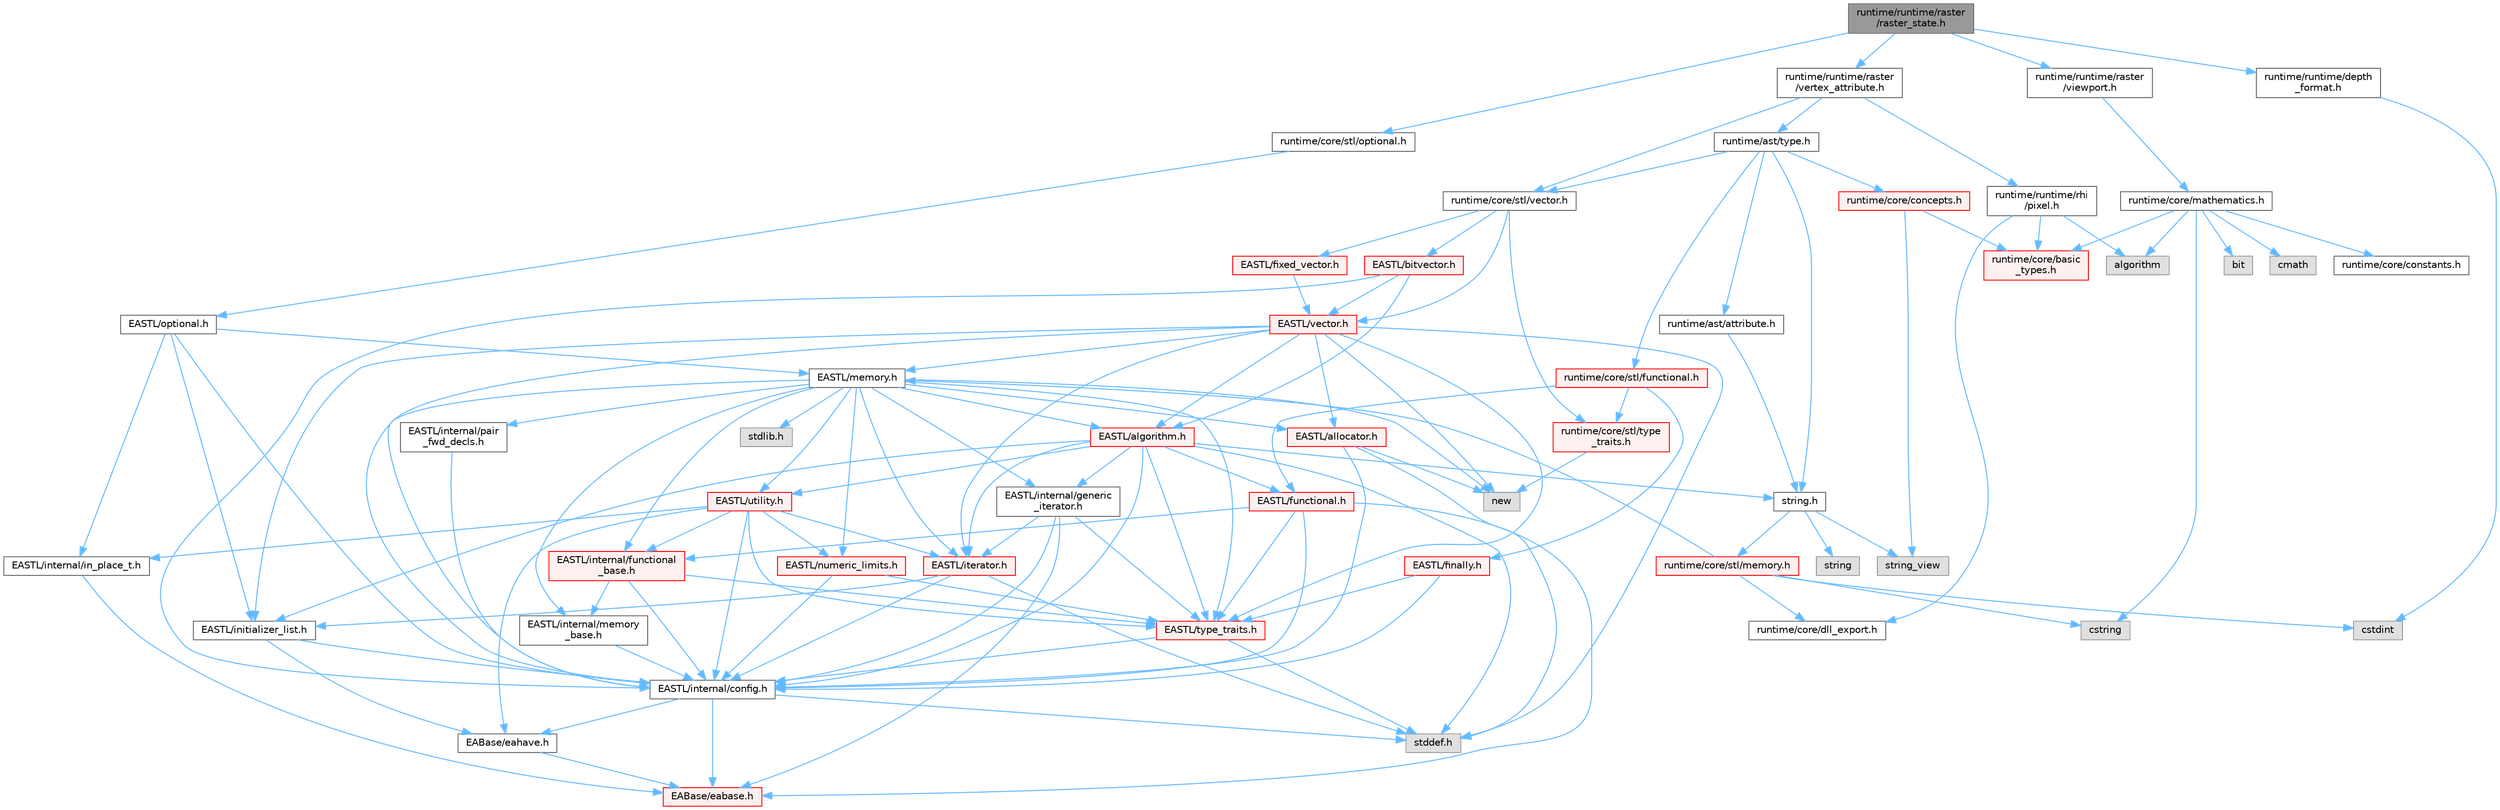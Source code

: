 digraph "runtime/runtime/raster/raster_state.h"
{
 // LATEX_PDF_SIZE
  bgcolor="transparent";
  edge [fontname=Helvetica,fontsize=10,labelfontname=Helvetica,labelfontsize=10];
  node [fontname=Helvetica,fontsize=10,shape=box,height=0.2,width=0.4];
  Node1 [id="Node000001",label="runtime/runtime/raster\l/raster_state.h",height=0.2,width=0.4,color="gray40", fillcolor="grey60", style="filled", fontcolor="black",tooltip=" "];
  Node1 -> Node2 [id="edge1_Node000001_Node000002",color="steelblue1",style="solid",tooltip=" "];
  Node2 [id="Node000002",label="runtime/core/stl/optional.h",height=0.2,width=0.4,color="grey40", fillcolor="white", style="filled",URL="$core_2stl_2optional_8h.html",tooltip=" "];
  Node2 -> Node3 [id="edge2_Node000002_Node000003",color="steelblue1",style="solid",tooltip=" "];
  Node3 [id="Node000003",label="EASTL/optional.h",height=0.2,width=0.4,color="grey40", fillcolor="white", style="filled",URL="$_e_a_s_t_l_2include_2_e_a_s_t_l_2optional_8h.html",tooltip=" "];
  Node3 -> Node4 [id="edge3_Node000003_Node000004",color="steelblue1",style="solid",tooltip=" "];
  Node4 [id="Node000004",label="EASTL/internal/config.h",height=0.2,width=0.4,color="grey40", fillcolor="white", style="filled",URL="$config_8h.html",tooltip=" "];
  Node4 -> Node5 [id="edge4_Node000004_Node000005",color="steelblue1",style="solid",tooltip=" "];
  Node5 [id="Node000005",label="EABase/eabase.h",height=0.2,width=0.4,color="red", fillcolor="#FFF0F0", style="filled",URL="$eabase_8h.html",tooltip=" "];
  Node4 -> Node11 [id="edge5_Node000004_Node000011",color="steelblue1",style="solid",tooltip=" "];
  Node11 [id="Node000011",label="EABase/eahave.h",height=0.2,width=0.4,color="grey40", fillcolor="white", style="filled",URL="$eahave_8h.html",tooltip=" "];
  Node11 -> Node5 [id="edge6_Node000011_Node000005",color="steelblue1",style="solid",tooltip=" "];
  Node4 -> Node12 [id="edge7_Node000004_Node000012",color="steelblue1",style="solid",tooltip=" "];
  Node12 [id="Node000012",label="stddef.h",height=0.2,width=0.4,color="grey60", fillcolor="#E0E0E0", style="filled",tooltip=" "];
  Node3 -> Node13 [id="edge8_Node000003_Node000013",color="steelblue1",style="solid",tooltip=" "];
  Node13 [id="Node000013",label="EASTL/initializer_list.h",height=0.2,width=0.4,color="grey40", fillcolor="white", style="filled",URL="$initializer__list_8h.html",tooltip=" "];
  Node13 -> Node4 [id="edge9_Node000013_Node000004",color="steelblue1",style="solid",tooltip=" "];
  Node13 -> Node11 [id="edge10_Node000013_Node000011",color="steelblue1",style="solid",tooltip=" "];
  Node3 -> Node14 [id="edge11_Node000003_Node000014",color="steelblue1",style="solid",tooltip=" "];
  Node14 [id="Node000014",label="EASTL/memory.h",height=0.2,width=0.4,color="grey40", fillcolor="white", style="filled",URL="$_e_a_s_t_l_2include_2_e_a_s_t_l_2memory_8h.html",tooltip=" "];
  Node14 -> Node4 [id="edge12_Node000014_Node000004",color="steelblue1",style="solid",tooltip=" "];
  Node14 -> Node15 [id="edge13_Node000014_Node000015",color="steelblue1",style="solid",tooltip=" "];
  Node15 [id="Node000015",label="EASTL/internal/memory\l_base.h",height=0.2,width=0.4,color="grey40", fillcolor="white", style="filled",URL="$memory__base_8h.html",tooltip=" "];
  Node15 -> Node4 [id="edge14_Node000015_Node000004",color="steelblue1",style="solid",tooltip=" "];
  Node14 -> Node16 [id="edge15_Node000014_Node000016",color="steelblue1",style="solid",tooltip=" "];
  Node16 [id="Node000016",label="EASTL/internal/generic\l_iterator.h",height=0.2,width=0.4,color="grey40", fillcolor="white", style="filled",URL="$generic__iterator_8h.html",tooltip=" "];
  Node16 -> Node5 [id="edge16_Node000016_Node000005",color="steelblue1",style="solid",tooltip=" "];
  Node16 -> Node4 [id="edge17_Node000016_Node000004",color="steelblue1",style="solid",tooltip=" "];
  Node16 -> Node17 [id="edge18_Node000016_Node000017",color="steelblue1",style="solid",tooltip=" "];
  Node17 [id="Node000017",label="EASTL/iterator.h",height=0.2,width=0.4,color="red", fillcolor="#FFF0F0", style="filled",URL="$_e_a_s_t_l_2include_2_e_a_s_t_l_2iterator_8h.html",tooltip=" "];
  Node17 -> Node4 [id="edge19_Node000017_Node000004",color="steelblue1",style="solid",tooltip=" "];
  Node17 -> Node13 [id="edge20_Node000017_Node000013",color="steelblue1",style="solid",tooltip=" "];
  Node17 -> Node12 [id="edge21_Node000017_Node000012",color="steelblue1",style="solid",tooltip=" "];
  Node16 -> Node19 [id="edge22_Node000016_Node000019",color="steelblue1",style="solid",tooltip=" "];
  Node19 [id="Node000019",label="EASTL/type_traits.h",height=0.2,width=0.4,color="red", fillcolor="#FFF0F0", style="filled",URL="$_e_a_s_t_l_2include_2_e_a_s_t_l_2type__traits_8h.html",tooltip=" "];
  Node19 -> Node4 [id="edge23_Node000019_Node000004",color="steelblue1",style="solid",tooltip=" "];
  Node19 -> Node12 [id="edge24_Node000019_Node000012",color="steelblue1",style="solid",tooltip=" "];
  Node14 -> Node29 [id="edge25_Node000014_Node000029",color="steelblue1",style="solid",tooltip=" "];
  Node29 [id="Node000029",label="EASTL/internal/pair\l_fwd_decls.h",height=0.2,width=0.4,color="grey40", fillcolor="white", style="filled",URL="$pair__fwd__decls_8h.html",tooltip=" "];
  Node29 -> Node4 [id="edge26_Node000029_Node000004",color="steelblue1",style="solid",tooltip=" "];
  Node14 -> Node30 [id="edge27_Node000014_Node000030",color="steelblue1",style="solid",tooltip=" "];
  Node30 [id="Node000030",label="EASTL/internal/functional\l_base.h",height=0.2,width=0.4,color="red", fillcolor="#FFF0F0", style="filled",URL="$functional__base_8h.html",tooltip=" "];
  Node30 -> Node4 [id="edge28_Node000030_Node000004",color="steelblue1",style="solid",tooltip=" "];
  Node30 -> Node15 [id="edge29_Node000030_Node000015",color="steelblue1",style="solid",tooltip=" "];
  Node30 -> Node19 [id="edge30_Node000030_Node000019",color="steelblue1",style="solid",tooltip=" "];
  Node14 -> Node31 [id="edge31_Node000014_Node000031",color="steelblue1",style="solid",tooltip=" "];
  Node31 [id="Node000031",label="EASTL/algorithm.h",height=0.2,width=0.4,color="red", fillcolor="#FFF0F0", style="filled",URL="$_e_a_s_t_l_2include_2_e_a_s_t_l_2algorithm_8h.html",tooltip=" "];
  Node31 -> Node4 [id="edge32_Node000031_Node000004",color="steelblue1",style="solid",tooltip=" "];
  Node31 -> Node19 [id="edge33_Node000031_Node000019",color="steelblue1",style="solid",tooltip=" "];
  Node31 -> Node13 [id="edge34_Node000031_Node000013",color="steelblue1",style="solid",tooltip=" "];
  Node31 -> Node17 [id="edge35_Node000031_Node000017",color="steelblue1",style="solid",tooltip=" "];
  Node31 -> Node50 [id="edge36_Node000031_Node000050",color="steelblue1",style="solid",tooltip=" "];
  Node50 [id="Node000050",label="EASTL/functional.h",height=0.2,width=0.4,color="red", fillcolor="#FFF0F0", style="filled",URL="$_e_a_s_t_l_2include_2_e_a_s_t_l_2functional_8h.html",tooltip=" "];
  Node50 -> Node5 [id="edge37_Node000050_Node000005",color="steelblue1",style="solid",tooltip=" "];
  Node50 -> Node4 [id="edge38_Node000050_Node000004",color="steelblue1",style="solid",tooltip=" "];
  Node50 -> Node19 [id="edge39_Node000050_Node000019",color="steelblue1",style="solid",tooltip=" "];
  Node50 -> Node30 [id="edge40_Node000050_Node000030",color="steelblue1",style="solid",tooltip=" "];
  Node31 -> Node56 [id="edge41_Node000031_Node000056",color="steelblue1",style="solid",tooltip=" "];
  Node56 [id="Node000056",label="EASTL/utility.h",height=0.2,width=0.4,color="red", fillcolor="#FFF0F0", style="filled",URL="$_e_a_s_t_l_2include_2_e_a_s_t_l_2utility_8h.html",tooltip=" "];
  Node56 -> Node4 [id="edge42_Node000056_Node000004",color="steelblue1",style="solid",tooltip=" "];
  Node56 -> Node19 [id="edge43_Node000056_Node000019",color="steelblue1",style="solid",tooltip=" "];
  Node56 -> Node17 [id="edge44_Node000056_Node000017",color="steelblue1",style="solid",tooltip=" "];
  Node56 -> Node57 [id="edge45_Node000056_Node000057",color="steelblue1",style="solid",tooltip=" "];
  Node57 [id="Node000057",label="EASTL/numeric_limits.h",height=0.2,width=0.4,color="red", fillcolor="#FFF0F0", style="filled",URL="$numeric__limits_8h.html",tooltip=" "];
  Node57 -> Node4 [id="edge46_Node000057_Node000004",color="steelblue1",style="solid",tooltip=" "];
  Node57 -> Node19 [id="edge47_Node000057_Node000019",color="steelblue1",style="solid",tooltip=" "];
  Node56 -> Node30 [id="edge48_Node000056_Node000030",color="steelblue1",style="solid",tooltip=" "];
  Node56 -> Node11 [id="edge49_Node000056_Node000011",color="steelblue1",style="solid",tooltip=" "];
  Node56 -> Node62 [id="edge50_Node000056_Node000062",color="steelblue1",style="solid",tooltip=" "];
  Node62 [id="Node000062",label="EASTL/internal/in_place_t.h",height=0.2,width=0.4,color="grey40", fillcolor="white", style="filled",URL="$in__place__t_8h.html",tooltip=" "];
  Node62 -> Node5 [id="edge51_Node000062_Node000005",color="steelblue1",style="solid",tooltip=" "];
  Node31 -> Node16 [id="edge52_Node000031_Node000016",color="steelblue1",style="solid",tooltip=" "];
  Node31 -> Node12 [id="edge53_Node000031_Node000012",color="steelblue1",style="solid",tooltip=" "];
  Node31 -> Node33 [id="edge54_Node000031_Node000033",color="steelblue1",style="solid",tooltip=" "];
  Node33 [id="Node000033",label="string.h",height=0.2,width=0.4,color="grey40", fillcolor="white", style="filled",URL="$string_8h.html",tooltip=" "];
  Node33 -> Node34 [id="edge55_Node000033_Node000034",color="steelblue1",style="solid",tooltip=" "];
  Node34 [id="Node000034",label="string",height=0.2,width=0.4,color="grey60", fillcolor="#E0E0E0", style="filled",tooltip=" "];
  Node33 -> Node35 [id="edge56_Node000033_Node000035",color="steelblue1",style="solid",tooltip=" "];
  Node35 [id="Node000035",label="string_view",height=0.2,width=0.4,color="grey60", fillcolor="#E0E0E0", style="filled",tooltip=" "];
  Node33 -> Node36 [id="edge57_Node000033_Node000036",color="steelblue1",style="solid",tooltip=" "];
  Node36 [id="Node000036",label="runtime/core/stl/memory.h",height=0.2,width=0.4,color="red", fillcolor="#FFF0F0", style="filled",URL="$core_2stl_2memory_8h.html",tooltip=" "];
  Node36 -> Node38 [id="edge58_Node000036_Node000038",color="steelblue1",style="solid",tooltip=" "];
  Node38 [id="Node000038",label="cstdint",height=0.2,width=0.4,color="grey60", fillcolor="#E0E0E0", style="filled",tooltip=" "];
  Node36 -> Node41 [id="edge59_Node000036_Node000041",color="steelblue1",style="solid",tooltip=" "];
  Node41 [id="Node000041",label="cstring",height=0.2,width=0.4,color="grey60", fillcolor="#E0E0E0", style="filled",tooltip=" "];
  Node36 -> Node14 [id="edge60_Node000036_Node000014",color="steelblue1",style="solid",tooltip=" "];
  Node36 -> Node148 [id="edge61_Node000036_Node000148",color="steelblue1",style="solid",tooltip=" "];
  Node148 [id="Node000148",label="runtime/core/dll_export.h",height=0.2,width=0.4,color="grey40", fillcolor="white", style="filled",URL="$dll__export_8h.html",tooltip=" "];
  Node14 -> Node19 [id="edge62_Node000014_Node000019",color="steelblue1",style="solid",tooltip=" "];
  Node14 -> Node54 [id="edge63_Node000014_Node000054",color="steelblue1",style="solid",tooltip=" "];
  Node54 [id="Node000054",label="EASTL/allocator.h",height=0.2,width=0.4,color="red", fillcolor="#FFF0F0", style="filled",URL="$allocator_8h.html",tooltip=" "];
  Node54 -> Node4 [id="edge64_Node000054_Node000004",color="steelblue1",style="solid",tooltip=" "];
  Node54 -> Node12 [id="edge65_Node000054_Node000012",color="steelblue1",style="solid",tooltip=" "];
  Node54 -> Node46 [id="edge66_Node000054_Node000046",color="steelblue1",style="solid",tooltip=" "];
  Node46 [id="Node000046",label="new",height=0.2,width=0.4,color="grey60", fillcolor="#E0E0E0", style="filled",tooltip=" "];
  Node14 -> Node17 [id="edge67_Node000014_Node000017",color="steelblue1",style="solid",tooltip=" "];
  Node14 -> Node56 [id="edge68_Node000014_Node000056",color="steelblue1",style="solid",tooltip=" "];
  Node14 -> Node57 [id="edge69_Node000014_Node000057",color="steelblue1",style="solid",tooltip=" "];
  Node14 -> Node152 [id="edge70_Node000014_Node000152",color="steelblue1",style="solid",tooltip=" "];
  Node152 [id="Node000152",label="stdlib.h",height=0.2,width=0.4,color="grey60", fillcolor="#E0E0E0", style="filled",tooltip=" "];
  Node14 -> Node46 [id="edge71_Node000014_Node000046",color="steelblue1",style="solid",tooltip=" "];
  Node3 -> Node62 [id="edge72_Node000003_Node000062",color="steelblue1",style="solid",tooltip=" "];
  Node1 -> Node153 [id="edge73_Node000001_Node000153",color="steelblue1",style="solid",tooltip=" "];
  Node153 [id="Node000153",label="runtime/runtime/depth\l_format.h",height=0.2,width=0.4,color="grey40", fillcolor="white", style="filled",URL="$depth__format_8h.html",tooltip=" "];
  Node153 -> Node38 [id="edge74_Node000153_Node000038",color="steelblue1",style="solid",tooltip=" "];
  Node1 -> Node154 [id="edge75_Node000001_Node000154",color="steelblue1",style="solid",tooltip=" "];
  Node154 [id="Node000154",label="runtime/runtime/raster\l/vertex_attribute.h",height=0.2,width=0.4,color="grey40", fillcolor="white", style="filled",URL="$vertex__attribute_8h.html",tooltip=" "];
  Node154 -> Node155 [id="edge76_Node000154_Node000155",color="steelblue1",style="solid",tooltip=" "];
  Node155 [id="Node000155",label="runtime/ast/type.h",height=0.2,width=0.4,color="grey40", fillcolor="white", style="filled",URL="$type_8h.html",tooltip=" "];
  Node155 -> Node156 [id="edge77_Node000155_Node000156",color="steelblue1",style="solid",tooltip=" "];
  Node156 [id="Node000156",label="runtime/core/stl/vector.h",height=0.2,width=0.4,color="grey40", fillcolor="white", style="filled",URL="$core_2stl_2vector_8h.html",tooltip=" "];
  Node156 -> Node157 [id="edge78_Node000156_Node000157",color="steelblue1",style="solid",tooltip=" "];
  Node157 [id="Node000157",label="EASTL/vector.h",height=0.2,width=0.4,color="red", fillcolor="#FFF0F0", style="filled",URL="$_e_a_s_t_l_2include_2_e_a_s_t_l_2vector_8h.html",tooltip=" "];
  Node157 -> Node31 [id="edge79_Node000157_Node000031",color="steelblue1",style="solid",tooltip=" "];
  Node157 -> Node54 [id="edge80_Node000157_Node000054",color="steelblue1",style="solid",tooltip=" "];
  Node157 -> Node13 [id="edge81_Node000157_Node000013",color="steelblue1",style="solid",tooltip=" "];
  Node157 -> Node4 [id="edge82_Node000157_Node000004",color="steelblue1",style="solid",tooltip=" "];
  Node157 -> Node17 [id="edge83_Node000157_Node000017",color="steelblue1",style="solid",tooltip=" "];
  Node157 -> Node14 [id="edge84_Node000157_Node000014",color="steelblue1",style="solid",tooltip=" "];
  Node157 -> Node19 [id="edge85_Node000157_Node000019",color="steelblue1",style="solid",tooltip=" "];
  Node157 -> Node12 [id="edge86_Node000157_Node000012",color="steelblue1",style="solid",tooltip=" "];
  Node157 -> Node46 [id="edge87_Node000157_Node000046",color="steelblue1",style="solid",tooltip=" "];
  Node156 -> Node158 [id="edge88_Node000156_Node000158",color="steelblue1",style="solid",tooltip=" "];
  Node158 [id="Node000158",label="EASTL/fixed_vector.h",height=0.2,width=0.4,color="red", fillcolor="#FFF0F0", style="filled",URL="$fixed__vector_8h.html",tooltip=" "];
  Node158 -> Node157 [id="edge89_Node000158_Node000157",color="steelblue1",style="solid",tooltip=" "];
  Node156 -> Node160 [id="edge90_Node000156_Node000160",color="steelblue1",style="solid",tooltip=" "];
  Node160 [id="Node000160",label="EASTL/bitvector.h",height=0.2,width=0.4,color="red", fillcolor="#FFF0F0", style="filled",URL="$bitvector_8h.html",tooltip=" "];
  Node160 -> Node4 [id="edge91_Node000160_Node000004",color="steelblue1",style="solid",tooltip=" "];
  Node160 -> Node157 [id="edge92_Node000160_Node000157",color="steelblue1",style="solid",tooltip=" "];
  Node160 -> Node31 [id="edge93_Node000160_Node000031",color="steelblue1",style="solid",tooltip=" "];
  Node156 -> Node162 [id="edge94_Node000156_Node000162",color="steelblue1",style="solid",tooltip=" "];
  Node162 [id="Node000162",label="runtime/core/stl/type\l_traits.h",height=0.2,width=0.4,color="red", fillcolor="#FFF0F0", style="filled",URL="$core_2stl_2type__traits_8h.html",tooltip=" "];
  Node162 -> Node46 [id="edge95_Node000162_Node000046",color="steelblue1",style="solid",tooltip=" "];
  Node155 -> Node33 [id="edge96_Node000155_Node000033",color="steelblue1",style="solid",tooltip=" "];
  Node155 -> Node163 [id="edge97_Node000155_Node000163",color="steelblue1",style="solid",tooltip=" "];
  Node163 [id="Node000163",label="runtime/core/stl/functional.h",height=0.2,width=0.4,color="red", fillcolor="#FFF0F0", style="filled",URL="$core_2stl_2functional_8h.html",tooltip=" "];
  Node163 -> Node162 [id="edge98_Node000163_Node000162",color="steelblue1",style="solid",tooltip=" "];
  Node163 -> Node164 [id="edge99_Node000163_Node000164",color="steelblue1",style="solid",tooltip=" "];
  Node164 [id="Node000164",label="EASTL/finally.h",height=0.2,width=0.4,color="red", fillcolor="#FFF0F0", style="filled",URL="$finally_8h.html",tooltip=" "];
  Node164 -> Node4 [id="edge100_Node000164_Node000004",color="steelblue1",style="solid",tooltip=" "];
  Node164 -> Node19 [id="edge101_Node000164_Node000019",color="steelblue1",style="solid",tooltip=" "];
  Node163 -> Node50 [id="edge102_Node000163_Node000050",color="steelblue1",style="solid",tooltip=" "];
  Node155 -> Node166 [id="edge103_Node000155_Node000166",color="steelblue1",style="solid",tooltip=" "];
  Node166 [id="Node000166",label="runtime/core/concepts.h",height=0.2,width=0.4,color="red", fillcolor="#FFF0F0", style="filled",URL="$concepts_8h.html",tooltip=" "];
  Node166 -> Node35 [id="edge104_Node000166_Node000035",color="steelblue1",style="solid",tooltip=" "];
  Node166 -> Node168 [id="edge105_Node000166_Node000168",color="steelblue1",style="solid",tooltip=" "];
  Node168 [id="Node000168",label="runtime/core/basic\l_types.h",height=0.2,width=0.4,color="red", fillcolor="#FFF0F0", style="filled",URL="$basic__types_8h.html",tooltip=" "];
  Node155 -> Node182 [id="edge106_Node000155_Node000182",color="steelblue1",style="solid",tooltip=" "];
  Node182 [id="Node000182",label="runtime/ast/attribute.h",height=0.2,width=0.4,color="grey40", fillcolor="white", style="filled",URL="$attribute_8h.html",tooltip=" "];
  Node182 -> Node33 [id="edge107_Node000182_Node000033",color="steelblue1",style="solid",tooltip=" "];
  Node154 -> Node183 [id="edge108_Node000154_Node000183",color="steelblue1",style="solid",tooltip=" "];
  Node183 [id="Node000183",label="runtime/runtime/rhi\l/pixel.h",height=0.2,width=0.4,color="grey40", fillcolor="white", style="filled",URL="$pixel_8h.html",tooltip=" "];
  Node183 -> Node171 [id="edge109_Node000183_Node000171",color="steelblue1",style="solid",tooltip=" "];
  Node171 [id="Node000171",label="algorithm",height=0.2,width=0.4,color="grey60", fillcolor="#E0E0E0", style="filled",tooltip=" "];
  Node183 -> Node148 [id="edge110_Node000183_Node000148",color="steelblue1",style="solid",tooltip=" "];
  Node183 -> Node168 [id="edge111_Node000183_Node000168",color="steelblue1",style="solid",tooltip=" "];
  Node154 -> Node156 [id="edge112_Node000154_Node000156",color="steelblue1",style="solid",tooltip=" "];
  Node1 -> Node184 [id="edge113_Node000001_Node000184",color="steelblue1",style="solid",tooltip=" "];
  Node184 [id="Node000184",label="runtime/runtime/raster\l/viewport.h",height=0.2,width=0.4,color="grey40", fillcolor="white", style="filled",URL="$viewport_8h.html",tooltip=" "];
  Node184 -> Node185 [id="edge114_Node000184_Node000185",color="steelblue1",style="solid",tooltip=" "];
  Node185 [id="Node000185",label="runtime/core/mathematics.h",height=0.2,width=0.4,color="grey40", fillcolor="white", style="filled",URL="$mathematics_8h.html",tooltip=" "];
  Node185 -> Node186 [id="edge115_Node000185_Node000186",color="steelblue1",style="solid",tooltip=" "];
  Node186 [id="Node000186",label="bit",height=0.2,width=0.4,color="grey60", fillcolor="#E0E0E0", style="filled",tooltip=" "];
  Node185 -> Node177 [id="edge116_Node000185_Node000177",color="steelblue1",style="solid",tooltip=" "];
  Node177 [id="Node000177",label="cmath",height=0.2,width=0.4,color="grey60", fillcolor="#E0E0E0", style="filled",tooltip=" "];
  Node185 -> Node41 [id="edge117_Node000185_Node000041",color="steelblue1",style="solid",tooltip=" "];
  Node185 -> Node171 [id="edge118_Node000185_Node000171",color="steelblue1",style="solid",tooltip=" "];
  Node185 -> Node168 [id="edge119_Node000185_Node000168",color="steelblue1",style="solid",tooltip=" "];
  Node185 -> Node187 [id="edge120_Node000185_Node000187",color="steelblue1",style="solid",tooltip=" "];
  Node187 [id="Node000187",label="runtime/core/constants.h",height=0.2,width=0.4,color="grey40", fillcolor="white", style="filled",URL="$constants_8h.html",tooltip=" "];
}
